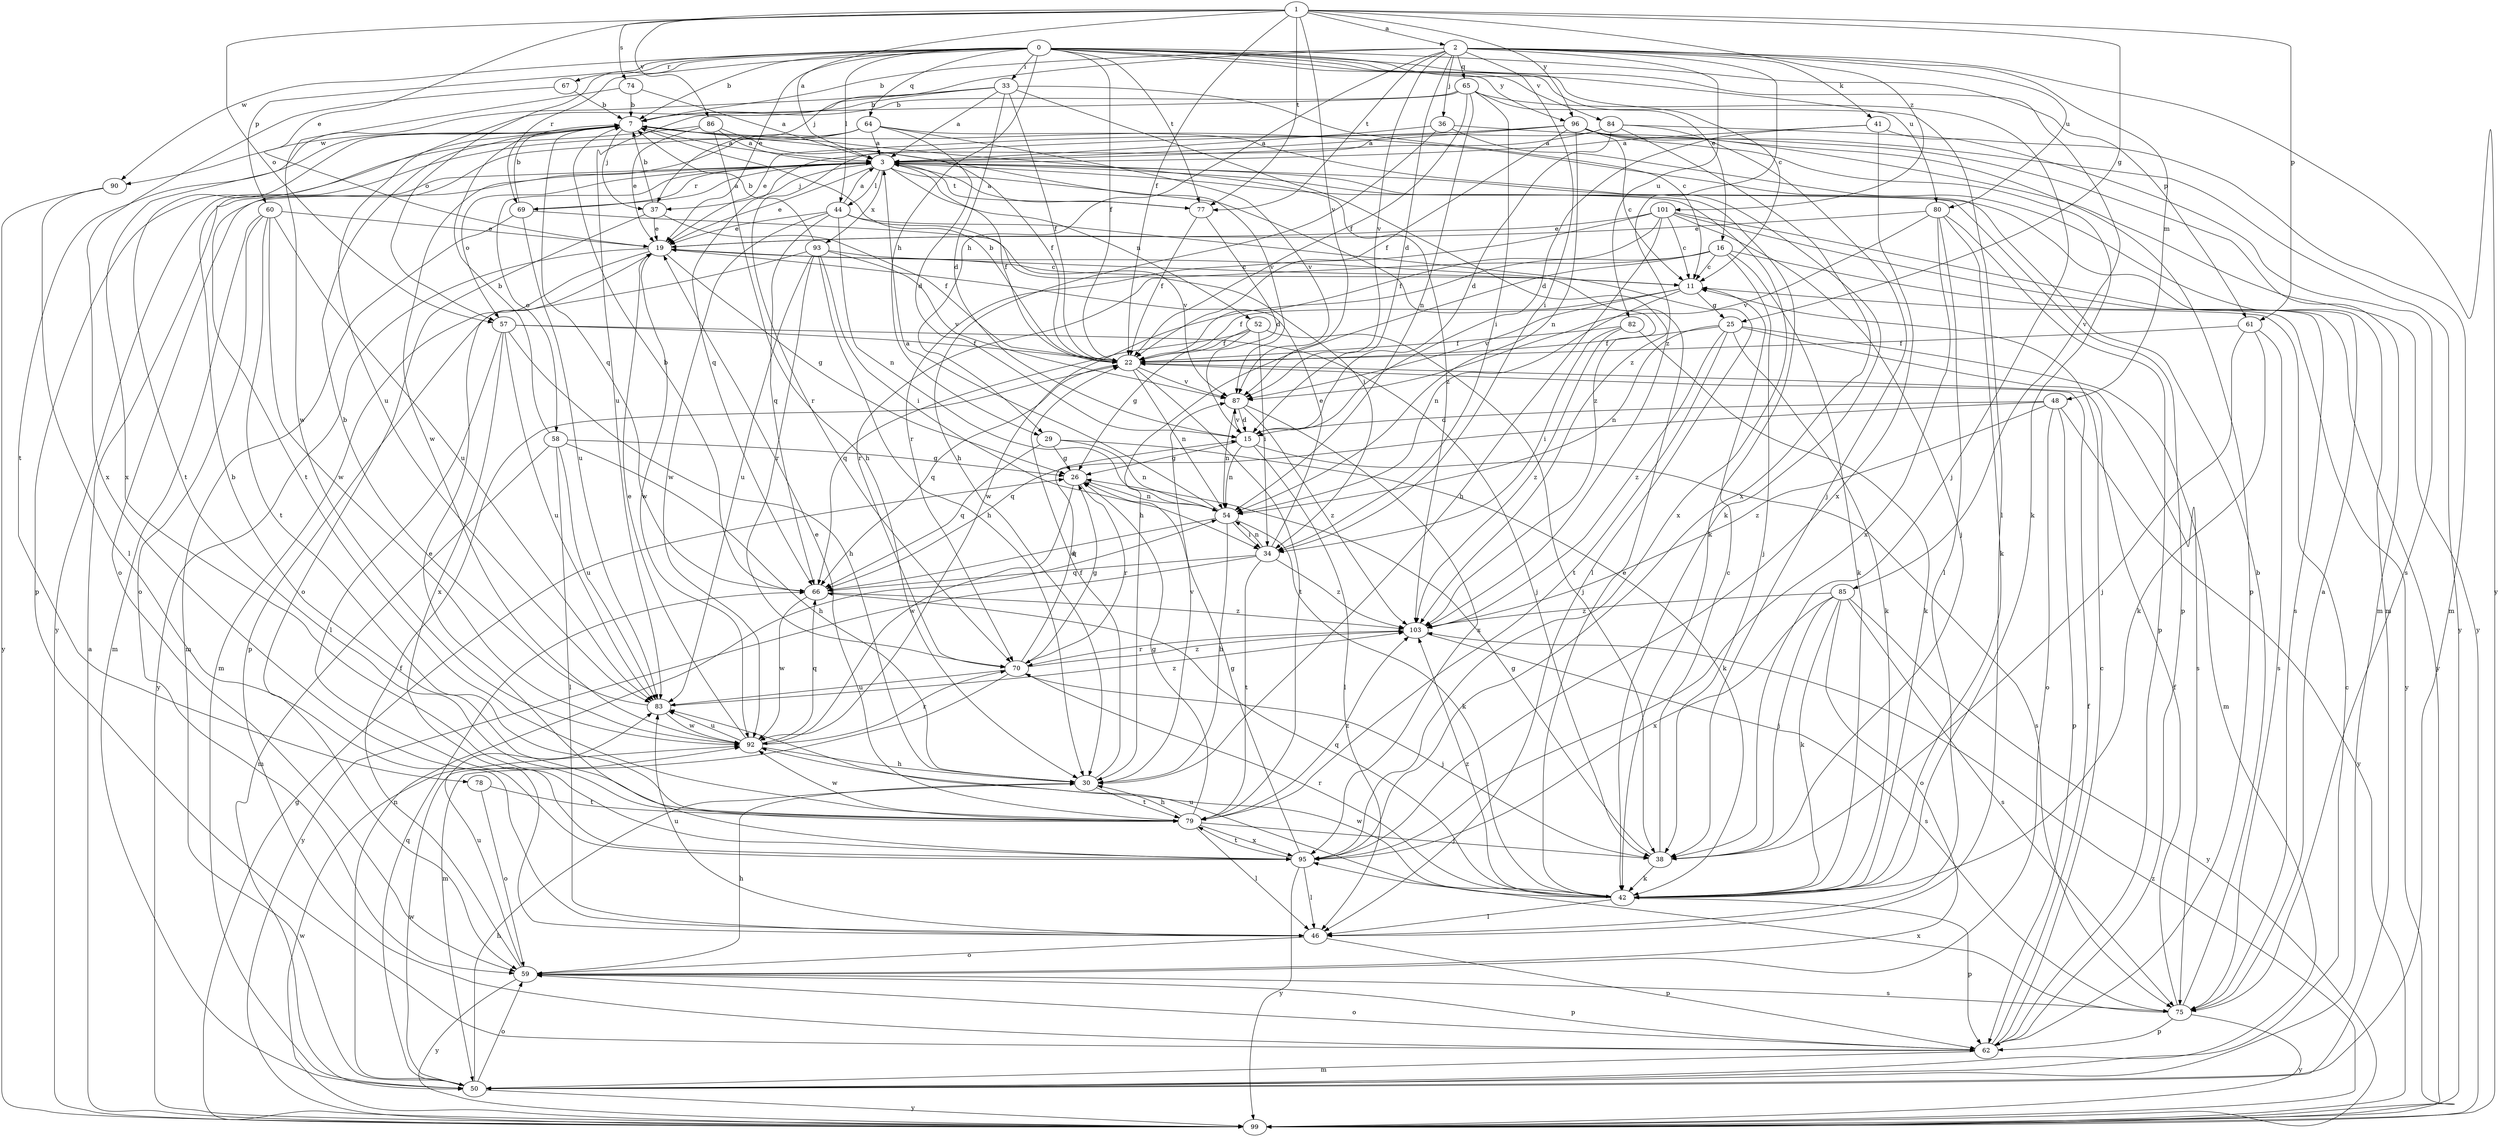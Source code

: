 strict digraph  {
0;
1;
2;
3;
7;
11;
15;
16;
19;
22;
25;
26;
29;
30;
33;
34;
36;
37;
38;
41;
42;
44;
46;
48;
50;
52;
54;
57;
58;
59;
60;
61;
62;
64;
65;
66;
67;
69;
70;
74;
75;
77;
78;
79;
80;
82;
83;
84;
85;
86;
87;
90;
92;
93;
95;
96;
99;
101;
103;
0 -> 7  [label=b];
0 -> 11  [label=c];
0 -> 16  [label=e];
0 -> 19  [label=e];
0 -> 22  [label=f];
0 -> 29  [label=h];
0 -> 33  [label=i];
0 -> 44  [label=l];
0 -> 57  [label=o];
0 -> 60  [label=p];
0 -> 61  [label=p];
0 -> 64  [label=q];
0 -> 67  [label=r];
0 -> 69  [label=r];
0 -> 77  [label=t];
0 -> 80  [label=u];
0 -> 84  [label=v];
0 -> 85  [label=v];
0 -> 90  [label=w];
0 -> 96  [label=y];
1 -> 2  [label=a];
1 -> 3  [label=a];
1 -> 19  [label=e];
1 -> 22  [label=f];
1 -> 25  [label=g];
1 -> 57  [label=o];
1 -> 61  [label=p];
1 -> 74  [label=s];
1 -> 77  [label=t];
1 -> 86  [label=v];
1 -> 87  [label=v];
1 -> 96  [label=y];
1 -> 101  [label=z];
2 -> 7  [label=b];
2 -> 15  [label=d];
2 -> 29  [label=h];
2 -> 34  [label=i];
2 -> 36  [label=j];
2 -> 37  [label=j];
2 -> 41  [label=k];
2 -> 48  [label=m];
2 -> 65  [label=q];
2 -> 77  [label=t];
2 -> 80  [label=u];
2 -> 82  [label=u];
2 -> 87  [label=v];
2 -> 99  [label=y];
2 -> 103  [label=z];
3 -> 19  [label=e];
3 -> 22  [label=f];
3 -> 37  [label=j];
3 -> 42  [label=k];
3 -> 44  [label=l];
3 -> 52  [label=n];
3 -> 57  [label=o];
3 -> 58  [label=o];
3 -> 59  [label=o];
3 -> 62  [label=p];
3 -> 69  [label=r];
3 -> 77  [label=t];
3 -> 93  [label=x];
3 -> 95  [label=x];
3 -> 103  [label=z];
7 -> 3  [label=a];
7 -> 37  [label=j];
7 -> 66  [label=q];
7 -> 78  [label=t];
7 -> 79  [label=t];
7 -> 87  [label=v];
7 -> 90  [label=w];
7 -> 103  [label=z];
11 -> 22  [label=f];
11 -> 25  [label=g];
11 -> 54  [label=n];
11 -> 87  [label=v];
15 -> 26  [label=g];
15 -> 46  [label=l];
15 -> 54  [label=n];
15 -> 75  [label=s];
15 -> 87  [label=v];
16 -> 11  [label=c];
16 -> 30  [label=h];
16 -> 38  [label=j];
16 -> 42  [label=k];
16 -> 70  [label=r];
16 -> 92  [label=w];
16 -> 99  [label=y];
19 -> 11  [label=c];
19 -> 26  [label=g];
19 -> 50  [label=m];
19 -> 92  [label=w];
19 -> 99  [label=y];
22 -> 7  [label=b];
22 -> 54  [label=n];
22 -> 66  [label=q];
22 -> 79  [label=t];
22 -> 87  [label=v];
25 -> 22  [label=f];
25 -> 42  [label=k];
25 -> 50  [label=m];
25 -> 54  [label=n];
25 -> 75  [label=s];
25 -> 79  [label=t];
25 -> 103  [label=z];
26 -> 54  [label=n];
26 -> 70  [label=r];
26 -> 92  [label=w];
29 -> 26  [label=g];
29 -> 42  [label=k];
29 -> 54  [label=n];
29 -> 66  [label=q];
30 -> 22  [label=f];
30 -> 79  [label=t];
30 -> 87  [label=v];
33 -> 3  [label=a];
33 -> 7  [label=b];
33 -> 11  [label=c];
33 -> 15  [label=d];
33 -> 22  [label=f];
33 -> 83  [label=u];
33 -> 95  [label=x];
33 -> 103  [label=z];
34 -> 19  [label=e];
34 -> 54  [label=n];
34 -> 66  [label=q];
34 -> 79  [label=t];
34 -> 99  [label=y];
34 -> 103  [label=z];
36 -> 3  [label=a];
36 -> 30  [label=h];
36 -> 50  [label=m];
36 -> 99  [label=y];
37 -> 7  [label=b];
37 -> 19  [label=e];
37 -> 22  [label=f];
37 -> 59  [label=o];
38 -> 11  [label=c];
38 -> 26  [label=g];
38 -> 42  [label=k];
41 -> 3  [label=a];
41 -> 15  [label=d];
41 -> 50  [label=m];
41 -> 95  [label=x];
42 -> 19  [label=e];
42 -> 46  [label=l];
42 -> 62  [label=p];
42 -> 66  [label=q];
42 -> 70  [label=r];
42 -> 83  [label=u];
42 -> 92  [label=w];
42 -> 103  [label=z];
44 -> 3  [label=a];
44 -> 19  [label=e];
44 -> 46  [label=l];
44 -> 54  [label=n];
44 -> 66  [label=q];
44 -> 87  [label=v];
44 -> 92  [label=w];
46 -> 59  [label=o];
46 -> 62  [label=p];
46 -> 83  [label=u];
48 -> 15  [label=d];
48 -> 59  [label=o];
48 -> 62  [label=p];
48 -> 66  [label=q];
48 -> 99  [label=y];
48 -> 103  [label=z];
50 -> 11  [label=c];
50 -> 30  [label=h];
50 -> 54  [label=n];
50 -> 59  [label=o];
50 -> 66  [label=q];
50 -> 92  [label=w];
50 -> 99  [label=y];
52 -> 22  [label=f];
52 -> 26  [label=g];
52 -> 34  [label=i];
52 -> 38  [label=j];
52 -> 66  [label=q];
54 -> 3  [label=a];
54 -> 30  [label=h];
54 -> 34  [label=i];
54 -> 42  [label=k];
54 -> 66  [label=q];
57 -> 22  [label=f];
57 -> 30  [label=h];
57 -> 38  [label=j];
57 -> 46  [label=l];
57 -> 83  [label=u];
57 -> 95  [label=x];
58 -> 7  [label=b];
58 -> 26  [label=g];
58 -> 30  [label=h];
58 -> 46  [label=l];
58 -> 50  [label=m];
58 -> 83  [label=u];
59 -> 22  [label=f];
59 -> 30  [label=h];
59 -> 62  [label=p];
59 -> 75  [label=s];
59 -> 83  [label=u];
59 -> 99  [label=y];
60 -> 19  [label=e];
60 -> 50  [label=m];
60 -> 59  [label=o];
60 -> 79  [label=t];
60 -> 83  [label=u];
60 -> 92  [label=w];
61 -> 22  [label=f];
61 -> 38  [label=j];
61 -> 42  [label=k];
61 -> 75  [label=s];
62 -> 11  [label=c];
62 -> 22  [label=f];
62 -> 50  [label=m];
62 -> 59  [label=o];
64 -> 3  [label=a];
64 -> 15  [label=d];
64 -> 42  [label=k];
64 -> 79  [label=t];
64 -> 87  [label=v];
64 -> 92  [label=w];
64 -> 99  [label=y];
65 -> 7  [label=b];
65 -> 22  [label=f];
65 -> 34  [label=i];
65 -> 38  [label=j];
65 -> 46  [label=l];
65 -> 54  [label=n];
65 -> 83  [label=u];
66 -> 7  [label=b];
66 -> 92  [label=w];
66 -> 103  [label=z];
67 -> 7  [label=b];
67 -> 95  [label=x];
69 -> 3  [label=a];
69 -> 7  [label=b];
69 -> 34  [label=i];
69 -> 50  [label=m];
69 -> 83  [label=u];
70 -> 15  [label=d];
70 -> 26  [label=g];
70 -> 38  [label=j];
70 -> 50  [label=m];
70 -> 83  [label=u];
70 -> 103  [label=z];
74 -> 3  [label=a];
74 -> 7  [label=b];
74 -> 92  [label=w];
75 -> 3  [label=a];
75 -> 7  [label=b];
75 -> 22  [label=f];
75 -> 62  [label=p];
75 -> 95  [label=x];
75 -> 99  [label=y];
77 -> 3  [label=a];
77 -> 15  [label=d];
77 -> 22  [label=f];
78 -> 59  [label=o];
78 -> 79  [label=t];
79 -> 7  [label=b];
79 -> 19  [label=e];
79 -> 26  [label=g];
79 -> 30  [label=h];
79 -> 38  [label=j];
79 -> 46  [label=l];
79 -> 92  [label=w];
79 -> 95  [label=x];
79 -> 103  [label=z];
80 -> 19  [label=e];
80 -> 42  [label=k];
80 -> 46  [label=l];
80 -> 62  [label=p];
80 -> 87  [label=v];
80 -> 95  [label=x];
82 -> 22  [label=f];
82 -> 34  [label=i];
82 -> 42  [label=k];
82 -> 103  [label=z];
83 -> 7  [label=b];
83 -> 92  [label=w];
83 -> 103  [label=z];
84 -> 3  [label=a];
84 -> 15  [label=d];
84 -> 38  [label=j];
84 -> 66  [label=q];
84 -> 75  [label=s];
84 -> 95  [label=x];
85 -> 38  [label=j];
85 -> 42  [label=k];
85 -> 59  [label=o];
85 -> 75  [label=s];
85 -> 95  [label=x];
85 -> 99  [label=y];
85 -> 103  [label=z];
86 -> 3  [label=a];
86 -> 19  [label=e];
86 -> 22  [label=f];
86 -> 30  [label=h];
86 -> 62  [label=p];
87 -> 15  [label=d];
87 -> 54  [label=n];
87 -> 95  [label=x];
87 -> 103  [label=z];
90 -> 46  [label=l];
90 -> 99  [label=y];
92 -> 19  [label=e];
92 -> 30  [label=h];
92 -> 66  [label=q];
92 -> 70  [label=r];
92 -> 83  [label=u];
93 -> 7  [label=b];
93 -> 11  [label=c];
93 -> 30  [label=h];
93 -> 34  [label=i];
93 -> 62  [label=p];
93 -> 70  [label=r];
93 -> 83  [label=u];
93 -> 87  [label=v];
95 -> 19  [label=e];
95 -> 26  [label=g];
95 -> 46  [label=l];
95 -> 79  [label=t];
95 -> 99  [label=y];
96 -> 3  [label=a];
96 -> 11  [label=c];
96 -> 19  [label=e];
96 -> 22  [label=f];
96 -> 42  [label=k];
96 -> 50  [label=m];
96 -> 54  [label=n];
96 -> 62  [label=p];
96 -> 70  [label=r];
96 -> 99  [label=y];
99 -> 3  [label=a];
99 -> 26  [label=g];
99 -> 92  [label=w];
99 -> 103  [label=z];
101 -> 11  [label=c];
101 -> 19  [label=e];
101 -> 22  [label=f];
101 -> 30  [label=h];
101 -> 38  [label=j];
101 -> 70  [label=r];
101 -> 75  [label=s];
101 -> 99  [label=y];
103 -> 70  [label=r];
103 -> 75  [label=s];
}
